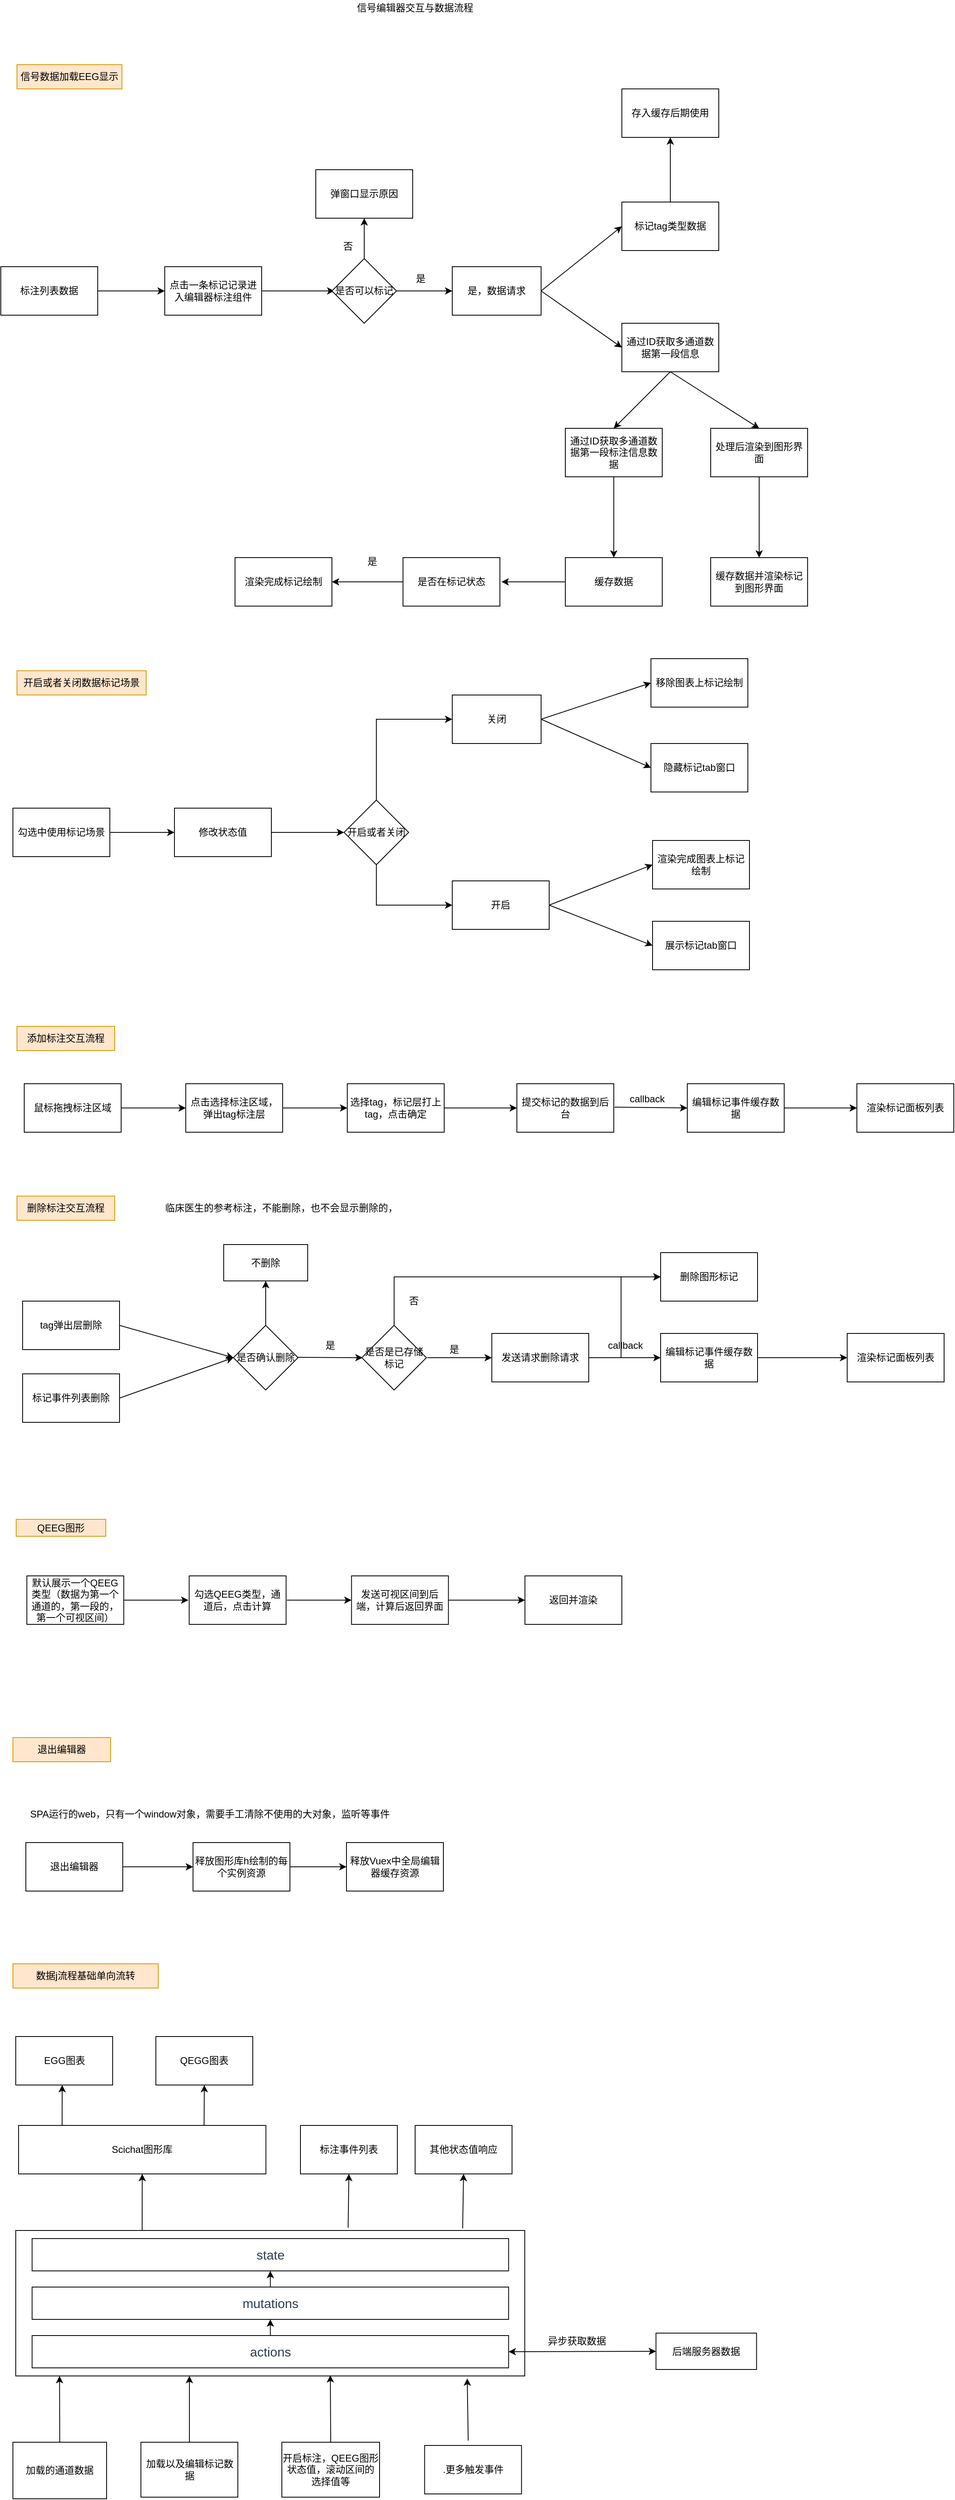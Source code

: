 <mxfile version="16.2.4" type="github">
  <diagram id="apmXh1B8-tmXU-KMJDQS" name="第 1 页">
    <mxGraphModel dx="1422" dy="762" grid="1" gridSize="10" guides="1" tooltips="1" connect="1" arrows="1" fold="1" page="1" pageScale="1" pageWidth="827" pageHeight="1169" math="0" shadow="0">
      <root>
        <mxCell id="0" />
        <mxCell id="1" parent="0" />
        <mxCell id="TZm8ICebYNsH_VxH_NXQ-2" value="标注列表数据" style="rounded=0;whiteSpace=wrap;html=1;" parent="1" vertex="1">
          <mxGeometry x="20" y="340" width="120" height="60" as="geometry" />
        </mxCell>
        <mxCell id="TZm8ICebYNsH_VxH_NXQ-3" value="是，数据请求" style="rounded=0;whiteSpace=wrap;html=1;" parent="1" vertex="1">
          <mxGeometry x="579" y="340" width="110" height="60" as="geometry" />
        </mxCell>
        <mxCell id="TZm8ICebYNsH_VxH_NXQ-4" value="通过ID获取多通道数据第一段信息" style="rounded=0;whiteSpace=wrap;html=1;" parent="1" vertex="1">
          <mxGeometry x="789" y="410" width="120" height="60" as="geometry" />
        </mxCell>
        <mxCell id="TZm8ICebYNsH_VxH_NXQ-7" value="处理后渲染到图形界面" style="rounded=0;whiteSpace=wrap;html=1;" parent="1" vertex="1">
          <mxGeometry x="899" y="540" width="120" height="60" as="geometry" />
        </mxCell>
        <mxCell id="TZm8ICebYNsH_VxH_NXQ-8" value="" style="endArrow=classic;html=1;rounded=0;exitX=0.5;exitY=1;exitDx=0;exitDy=0;entryX=0.5;entryY=0;entryDx=0;entryDy=0;" parent="1" source="TZm8ICebYNsH_VxH_NXQ-4" target="TZm8ICebYNsH_VxH_NXQ-7" edge="1">
          <mxGeometry width="50" height="50" relative="1" as="geometry">
            <mxPoint x="799" y="610" as="sourcePoint" />
            <mxPoint x="829" y="490" as="targetPoint" />
          </mxGeometry>
        </mxCell>
        <mxCell id="TZm8ICebYNsH_VxH_NXQ-13" value="默认展示一个QEEG类型（数据为第一个通道的，第一段的，第一个可视区间）" style="rounded=0;whiteSpace=wrap;html=1;" parent="1" vertex="1">
          <mxGeometry x="52.25" y="1960" width="120" height="60" as="geometry" />
        </mxCell>
        <mxCell id="TZm8ICebYNsH_VxH_NXQ-14" value="" style="endArrow=classic;html=1;rounded=0;exitX=1;exitY=0.5;exitDx=0;exitDy=0;" parent="1" source="TZm8ICebYNsH_VxH_NXQ-13" edge="1">
          <mxGeometry width="50" height="50" relative="1" as="geometry">
            <mxPoint x="232.25" y="2020" as="sourcePoint" />
            <mxPoint x="252.25" y="1990" as="targetPoint" />
          </mxGeometry>
        </mxCell>
        <mxCell id="TZm8ICebYNsH_VxH_NXQ-15" value="发送可视区间到后端，计算后返回界面" style="rounded=0;whiteSpace=wrap;html=1;" parent="1" vertex="1">
          <mxGeometry x="454.25" y="1960" width="120" height="60" as="geometry" />
        </mxCell>
        <mxCell id="TZm8ICebYNsH_VxH_NXQ-16" value="" style="endArrow=classic;html=1;rounded=0;exitX=1;exitY=0.5;exitDx=0;exitDy=0;entryX=0;entryY=0.5;entryDx=0;entryDy=0;" parent="1" source="TZm8ICebYNsH_VxH_NXQ-15" target="TZm8ICebYNsH_VxH_NXQ-17" edge="1">
          <mxGeometry width="50" height="50" relative="1" as="geometry">
            <mxPoint x="509.25" y="2240" as="sourcePoint" />
            <mxPoint x="529.25" y="2200" as="targetPoint" />
          </mxGeometry>
        </mxCell>
        <mxCell id="TZm8ICebYNsH_VxH_NXQ-17" value="返回并渲染" style="rounded=0;whiteSpace=wrap;html=1;" parent="1" vertex="1">
          <mxGeometry x="669" y="1960" width="120" height="60" as="geometry" />
        </mxCell>
        <mxCell id="TZm8ICebYNsH_VxH_NXQ-19" value="鼠标拖拽标注区域" style="rounded=0;whiteSpace=wrap;html=1;" parent="1" vertex="1">
          <mxGeometry x="49" y="1351" width="120" height="60" as="geometry" />
        </mxCell>
        <mxCell id="TZm8ICebYNsH_VxH_NXQ-21" value="信号编辑器交互与数据流程" style="text;html=1;strokeColor=none;fillColor=none;align=center;verticalAlign=middle;whiteSpace=wrap;rounded=0;" parent="1" vertex="1">
          <mxGeometry x="460" y="10" width="146" height="20" as="geometry" />
        </mxCell>
        <mxCell id="TZm8ICebYNsH_VxH_NXQ-84" value="" style="edgeStyle=orthogonalEdgeStyle;rounded=0;orthogonalLoop=1;jettySize=auto;html=1;" parent="1" source="TZm8ICebYNsH_VxH_NXQ-22" target="TZm8ICebYNsH_VxH_NXQ-33" edge="1">
          <mxGeometry relative="1" as="geometry" />
        </mxCell>
        <mxCell id="TZm8ICebYNsH_VxH_NXQ-22" value="点击选择标注区域，弹出tag标注层" style="rounded=0;whiteSpace=wrap;html=1;" parent="1" vertex="1">
          <mxGeometry x="249" y="1351" width="120" height="60" as="geometry" />
        </mxCell>
        <mxCell id="TZm8ICebYNsH_VxH_NXQ-26" value="标记tag类型数据" style="rounded=0;whiteSpace=wrap;html=1;" parent="1" vertex="1">
          <mxGeometry x="789" y="260" width="120" height="60" as="geometry" />
        </mxCell>
        <mxCell id="TZm8ICebYNsH_VxH_NXQ-27" value="通过ID获取多通道数据第一段标注信息数据" style="rounded=0;whiteSpace=wrap;html=1;" parent="1" vertex="1">
          <mxGeometry x="719" y="540" width="120" height="60" as="geometry" />
        </mxCell>
        <mxCell id="TZm8ICebYNsH_VxH_NXQ-28" value="" style="endArrow=classic;html=1;rounded=0;exitX=1;exitY=0.5;exitDx=0;exitDy=0;entryX=0;entryY=0.5;entryDx=0;entryDy=0;" parent="1" source="TZm8ICebYNsH_VxH_NXQ-3" target="TZm8ICebYNsH_VxH_NXQ-4" edge="1">
          <mxGeometry width="50" height="50" relative="1" as="geometry">
            <mxPoint x="719" y="400" as="sourcePoint" />
            <mxPoint x="779" y="370" as="targetPoint" />
          </mxGeometry>
        </mxCell>
        <mxCell id="TZm8ICebYNsH_VxH_NXQ-32" value="" style="endArrow=classic;html=1;rounded=0;entryX=0;entryY=0.5;entryDx=0;entryDy=0;" parent="1" target="TZm8ICebYNsH_VxH_NXQ-26" edge="1">
          <mxGeometry width="50" height="50" relative="1" as="geometry">
            <mxPoint x="689" y="370" as="sourcePoint" />
            <mxPoint x="759" y="210" as="targetPoint" />
          </mxGeometry>
        </mxCell>
        <mxCell id="TZm8ICebYNsH_VxH_NXQ-33" value="选择tag，标记层打上tag，点击确定" style="rounded=0;whiteSpace=wrap;html=1;" parent="1" vertex="1">
          <mxGeometry x="449" y="1351" width="120" height="60" as="geometry" />
        </mxCell>
        <mxCell id="TZm8ICebYNsH_VxH_NXQ-35" value="提交标记的数据到后台" style="rounded=0;whiteSpace=wrap;html=1;" parent="1" vertex="1">
          <mxGeometry x="659" y="1351" width="120" height="60" as="geometry" />
        </mxCell>
        <mxCell id="TZm8ICebYNsH_VxH_NXQ-37" value="缓存数据并渲染标记到图形界面" style="rounded=0;whiteSpace=wrap;html=1;" parent="1" vertex="1">
          <mxGeometry x="899" y="700" width="120" height="60" as="geometry" />
        </mxCell>
        <mxCell id="TZm8ICebYNsH_VxH_NXQ-40" value="渲染完成标记绘制" style="rounded=0;whiteSpace=wrap;html=1;" parent="1" vertex="1">
          <mxGeometry x="310" y="700" width="120" height="60" as="geometry" />
        </mxCell>
        <mxCell id="TZm8ICebYNsH_VxH_NXQ-44" value="点击一条标记记录进入编辑器标注组件" style="rounded=0;whiteSpace=wrap;html=1;" parent="1" vertex="1">
          <mxGeometry x="223" y="340" width="120" height="60" as="geometry" />
        </mxCell>
        <mxCell id="TZm8ICebYNsH_VxH_NXQ-48" value="" style="endArrow=classic;html=1;rounded=0;exitX=1;exitY=0.5;exitDx=0;exitDy=0;entryX=0;entryY=0.5;entryDx=0;entryDy=0;" parent="1" source="TZm8ICebYNsH_VxH_NXQ-2" target="TZm8ICebYNsH_VxH_NXQ-44" edge="1">
          <mxGeometry width="50" height="50" relative="1" as="geometry">
            <mxPoint x="153" y="480" as="sourcePoint" />
            <mxPoint x="203" y="430" as="targetPoint" />
          </mxGeometry>
        </mxCell>
        <mxCell id="TZm8ICebYNsH_VxH_NXQ-49" value="" style="endArrow=classic;html=1;rounded=0;exitX=1;exitY=0.5;exitDx=0;exitDy=0;entryX=0;entryY=0.5;entryDx=0;entryDy=0;" parent="1" source="TZm8ICebYNsH_VxH_NXQ-44" edge="1">
          <mxGeometry width="50" height="50" relative="1" as="geometry">
            <mxPoint x="383" y="480" as="sourcePoint" />
            <mxPoint x="433" y="370" as="targetPoint" />
          </mxGeometry>
        </mxCell>
        <mxCell id="TZm8ICebYNsH_VxH_NXQ-52" value="存入缓存后期使用" style="rounded=0;whiteSpace=wrap;html=1;" parent="1" vertex="1">
          <mxGeometry x="789" y="120" width="120" height="60" as="geometry" />
        </mxCell>
        <mxCell id="TZm8ICebYNsH_VxH_NXQ-53" value="" style="endArrow=classic;html=1;rounded=0;exitX=0.5;exitY=0;exitDx=0;exitDy=0;entryX=0.5;entryY=1;entryDx=0;entryDy=0;" parent="1" source="TZm8ICebYNsH_VxH_NXQ-26" target="TZm8ICebYNsH_VxH_NXQ-52" edge="1">
          <mxGeometry width="50" height="50" relative="1" as="geometry">
            <mxPoint x="829" y="240" as="sourcePoint" />
            <mxPoint x="879" y="190" as="targetPoint" />
          </mxGeometry>
        </mxCell>
        <mxCell id="TZm8ICebYNsH_VxH_NXQ-54" value="" style="endArrow=classic;html=1;rounded=0;exitX=0.5;exitY=1;exitDx=0;exitDy=0;entryX=0.5;entryY=0;entryDx=0;entryDy=0;" parent="1" source="TZm8ICebYNsH_VxH_NXQ-7" target="TZm8ICebYNsH_VxH_NXQ-37" edge="1">
          <mxGeometry width="50" height="50" relative="1" as="geometry">
            <mxPoint x="689" y="730" as="sourcePoint" />
            <mxPoint x="739" y="680" as="targetPoint" />
          </mxGeometry>
        </mxCell>
        <mxCell id="TZm8ICebYNsH_VxH_NXQ-55" value="" style="endArrow=classic;html=1;rounded=0;entryX=0.5;entryY=0;entryDx=0;entryDy=0;" parent="1" target="TZm8ICebYNsH_VxH_NXQ-27" edge="1">
          <mxGeometry width="50" height="50" relative="1" as="geometry">
            <mxPoint x="849" y="470" as="sourcePoint" />
            <mxPoint x="709" y="490" as="targetPoint" />
          </mxGeometry>
        </mxCell>
        <mxCell id="TZm8ICebYNsH_VxH_NXQ-59" value="勾选中使用标记场景" style="rounded=0;whiteSpace=wrap;html=1;" parent="1" vertex="1">
          <mxGeometry x="35" y="1010" width="120" height="60" as="geometry" />
        </mxCell>
        <mxCell id="TZm8ICebYNsH_VxH_NXQ-60" value="展示标记tab窗口" style="rounded=0;whiteSpace=wrap;html=1;" parent="1" vertex="1">
          <mxGeometry x="827" y="1150" width="120" height="60" as="geometry" />
        </mxCell>
        <mxCell id="TZm8ICebYNsH_VxH_NXQ-62" value="是否可以标记" style="rhombus;whiteSpace=wrap;html=1;" parent="1" vertex="1">
          <mxGeometry x="430" y="330" width="80" height="80" as="geometry" />
        </mxCell>
        <mxCell id="TZm8ICebYNsH_VxH_NXQ-63" value="" style="endArrow=classic;html=1;rounded=0;exitX=1;exitY=0.5;exitDx=0;exitDy=0;entryX=0;entryY=0.5;entryDx=0;entryDy=0;" parent="1" source="TZm8ICebYNsH_VxH_NXQ-62" target="TZm8ICebYNsH_VxH_NXQ-3" edge="1">
          <mxGeometry width="50" height="50" relative="1" as="geometry">
            <mxPoint x="560" y="480" as="sourcePoint" />
            <mxPoint x="610" y="430" as="targetPoint" />
          </mxGeometry>
        </mxCell>
        <mxCell id="TZm8ICebYNsH_VxH_NXQ-64" value="" style="endArrow=classic;html=1;rounded=0;exitX=0.5;exitY=0;exitDx=0;exitDy=0;" parent="1" source="TZm8ICebYNsH_VxH_NXQ-62" edge="1">
          <mxGeometry width="50" height="50" relative="1" as="geometry">
            <mxPoint x="480" y="270" as="sourcePoint" />
            <mxPoint x="470" y="280" as="targetPoint" />
          </mxGeometry>
        </mxCell>
        <mxCell id="TZm8ICebYNsH_VxH_NXQ-65" value="弹窗口显示原因" style="rounded=0;whiteSpace=wrap;html=1;" parent="1" vertex="1">
          <mxGeometry x="410" y="220" width="120" height="60" as="geometry" />
        </mxCell>
        <mxCell id="TZm8ICebYNsH_VxH_NXQ-66" value="否" style="text;html=1;strokeColor=none;fillColor=none;align=center;verticalAlign=middle;whiteSpace=wrap;rounded=0;" parent="1" vertex="1">
          <mxGeometry x="420" y="300" width="60" height="30" as="geometry" />
        </mxCell>
        <mxCell id="TZm8ICebYNsH_VxH_NXQ-67" value="是" style="text;html=1;strokeColor=none;fillColor=none;align=center;verticalAlign=middle;whiteSpace=wrap;rounded=0;" parent="1" vertex="1">
          <mxGeometry x="510" y="340" width="60" height="30" as="geometry" />
        </mxCell>
        <mxCell id="TZm8ICebYNsH_VxH_NXQ-68" value="修改状态值" style="rounded=0;whiteSpace=wrap;html=1;" parent="1" vertex="1">
          <mxGeometry x="235" y="1010" width="120" height="60" as="geometry" />
        </mxCell>
        <mxCell id="TZm8ICebYNsH_VxH_NXQ-69" value="" style="endArrow=classic;html=1;rounded=0;exitX=1;exitY=0.5;exitDx=0;exitDy=0;" parent="1" source="TZm8ICebYNsH_VxH_NXQ-59" target="TZm8ICebYNsH_VxH_NXQ-68" edge="1">
          <mxGeometry width="50" height="50" relative="1" as="geometry">
            <mxPoint x="245" y="1170" as="sourcePoint" />
            <mxPoint x="295" y="1120" as="targetPoint" />
          </mxGeometry>
        </mxCell>
        <mxCell id="TZm8ICebYNsH_VxH_NXQ-74" value="是否在标记状态" style="rounded=0;whiteSpace=wrap;html=1;" parent="1" vertex="1">
          <mxGeometry x="518" y="700" width="120" height="60" as="geometry" />
        </mxCell>
        <mxCell id="TZm8ICebYNsH_VxH_NXQ-75" value="" style="endArrow=classic;html=1;rounded=0;exitX=0.5;exitY=1;exitDx=0;exitDy=0;entryX=0.5;entryY=0;entryDx=0;entryDy=0;" parent="1" source="TZm8ICebYNsH_VxH_NXQ-27" target="TZm8ICebYNsH_VxH_NXQ-171" edge="1">
          <mxGeometry width="50" height="50" relative="1" as="geometry">
            <mxPoint x="760" y="680" as="sourcePoint" />
            <mxPoint x="790" y="660" as="targetPoint" />
          </mxGeometry>
        </mxCell>
        <mxCell id="TZm8ICebYNsH_VxH_NXQ-76" value="" style="endArrow=classic;html=1;rounded=0;exitX=0;exitY=0.5;exitDx=0;exitDy=0;" parent="1" source="TZm8ICebYNsH_VxH_NXQ-74" edge="1">
          <mxGeometry width="50" height="50" relative="1" as="geometry">
            <mxPoint x="420" y="760" as="sourcePoint" />
            <mxPoint x="430" y="730" as="targetPoint" />
          </mxGeometry>
        </mxCell>
        <mxCell id="TZm8ICebYNsH_VxH_NXQ-77" value="是" style="text;html=1;strokeColor=none;fillColor=none;align=center;verticalAlign=middle;whiteSpace=wrap;rounded=0;" parent="1" vertex="1">
          <mxGeometry x="450" y="690" width="60" height="30" as="geometry" />
        </mxCell>
        <mxCell id="TZm8ICebYNsH_VxH_NXQ-79" value="渲染完成图表上标记绘制" style="rounded=0;whiteSpace=wrap;html=1;" parent="1" vertex="1">
          <mxGeometry x="827" y="1050" width="120" height="60" as="geometry" />
        </mxCell>
        <mxCell id="TZm8ICebYNsH_VxH_NXQ-81" value="信号数据加载EEG显示" style="text;html=1;strokeColor=#d79b00;fillColor=#ffe6cc;align=center;verticalAlign=middle;whiteSpace=wrap;rounded=0;" parent="1" vertex="1">
          <mxGeometry x="40" y="90" width="130" height="30" as="geometry" />
        </mxCell>
        <mxCell id="TZm8ICebYNsH_VxH_NXQ-82" value="开启或者关闭数据标记场景" style="text;html=1;strokeColor=#d79b00;fillColor=#ffe6cc;align=center;verticalAlign=middle;whiteSpace=wrap;rounded=0;" parent="1" vertex="1">
          <mxGeometry x="40" y="840" width="160" height="30" as="geometry" />
        </mxCell>
        <mxCell id="TZm8ICebYNsH_VxH_NXQ-85" value="添加标注交互流程" style="text;html=1;strokeColor=#d79b00;fillColor=#ffe6cc;align=center;verticalAlign=middle;whiteSpace=wrap;rounded=0;" parent="1" vertex="1">
          <mxGeometry x="40" y="1280" width="121" height="30" as="geometry" />
        </mxCell>
        <mxCell id="TZm8ICebYNsH_VxH_NXQ-87" value="" style="endArrow=classic;html=1;rounded=0;exitX=1;exitY=0.5;exitDx=0;exitDy=0;entryX=0;entryY=0.5;entryDx=0;entryDy=0;" parent="1" source="TZm8ICebYNsH_VxH_NXQ-19" target="TZm8ICebYNsH_VxH_NXQ-22" edge="1">
          <mxGeometry width="50" height="50" relative="1" as="geometry">
            <mxPoint x="189" y="1411" as="sourcePoint" />
            <mxPoint x="239" y="1361" as="targetPoint" />
          </mxGeometry>
        </mxCell>
        <mxCell id="TZm8ICebYNsH_VxH_NXQ-88" value="" style="endArrow=classic;html=1;rounded=0;exitX=1;exitY=0.5;exitDx=0;exitDy=0;entryX=0;entryY=0.5;entryDx=0;entryDy=0;" parent="1" source="TZm8ICebYNsH_VxH_NXQ-33" target="TZm8ICebYNsH_VxH_NXQ-35" edge="1">
          <mxGeometry width="50" height="50" relative="1" as="geometry">
            <mxPoint x="629" y="1491" as="sourcePoint" />
            <mxPoint x="679" y="1441" as="targetPoint" />
          </mxGeometry>
        </mxCell>
        <mxCell id="TZm8ICebYNsH_VxH_NXQ-94" value="开启或者关闭" style="rhombus;whiteSpace=wrap;html=1;" parent="1" vertex="1">
          <mxGeometry x="445" y="1000" width="80" height="80" as="geometry" />
        </mxCell>
        <mxCell id="TZm8ICebYNsH_VxH_NXQ-95" value="" style="endArrow=classic;html=1;rounded=0;exitX=1;exitY=0.5;exitDx=0;exitDy=0;entryX=0;entryY=0.5;entryDx=0;entryDy=0;" parent="1" source="TZm8ICebYNsH_VxH_NXQ-68" target="TZm8ICebYNsH_VxH_NXQ-94" edge="1">
          <mxGeometry width="50" height="50" relative="1" as="geometry">
            <mxPoint x="415" y="1170" as="sourcePoint" />
            <mxPoint x="465" y="1120" as="targetPoint" />
          </mxGeometry>
        </mxCell>
        <mxCell id="TZm8ICebYNsH_VxH_NXQ-96" value="" style="endArrow=classic;html=1;rounded=0;exitX=0.5;exitY=1;exitDx=0;exitDy=0;entryX=0;entryY=0.5;entryDx=0;entryDy=0;" parent="1" source="TZm8ICebYNsH_VxH_NXQ-94" target="TZm8ICebYNsH_VxH_NXQ-100" edge="1">
          <mxGeometry width="50" height="50" relative="1" as="geometry">
            <mxPoint x="555" y="1070" as="sourcePoint" />
            <mxPoint x="615" y="1040" as="targetPoint" />
            <Array as="points">
              <mxPoint x="485" y="1130" />
            </Array>
          </mxGeometry>
        </mxCell>
        <mxCell id="TZm8ICebYNsH_VxH_NXQ-100" value="开启" style="rounded=0;whiteSpace=wrap;html=1;" parent="1" vertex="1">
          <mxGeometry x="579" y="1100" width="120" height="60" as="geometry" />
        </mxCell>
        <mxCell id="TZm8ICebYNsH_VxH_NXQ-101" value="" style="endArrow=classic;html=1;rounded=0;exitX=1;exitY=0.5;exitDx=0;exitDy=0;entryX=0;entryY=0.5;entryDx=0;entryDy=0;" parent="1" source="TZm8ICebYNsH_VxH_NXQ-100" target="TZm8ICebYNsH_VxH_NXQ-79" edge="1">
          <mxGeometry width="50" height="50" relative="1" as="geometry">
            <mxPoint x="684" y="1220" as="sourcePoint" />
            <mxPoint x="734" y="1170" as="targetPoint" />
          </mxGeometry>
        </mxCell>
        <mxCell id="TZm8ICebYNsH_VxH_NXQ-102" value="" style="endArrow=classic;html=1;rounded=0;exitX=1;exitY=0.5;exitDx=0;exitDy=0;entryX=0;entryY=0.5;entryDx=0;entryDy=0;" parent="1" source="TZm8ICebYNsH_VxH_NXQ-100" target="TZm8ICebYNsH_VxH_NXQ-60" edge="1">
          <mxGeometry width="50" height="50" relative="1" as="geometry">
            <mxPoint x="674" y="1220" as="sourcePoint" />
            <mxPoint x="724" y="1170" as="targetPoint" />
          </mxGeometry>
        </mxCell>
        <mxCell id="TZm8ICebYNsH_VxH_NXQ-103" value="" style="endArrow=classic;html=1;rounded=0;exitX=0.5;exitY=0;exitDx=0;exitDy=0;entryX=0;entryY=0.5;entryDx=0;entryDy=0;" parent="1" source="TZm8ICebYNsH_VxH_NXQ-94" target="TZm8ICebYNsH_VxH_NXQ-104" edge="1">
          <mxGeometry width="50" height="50" relative="1" as="geometry">
            <mxPoint x="465" y="990" as="sourcePoint" />
            <mxPoint x="485" y="930" as="targetPoint" />
            <Array as="points">
              <mxPoint x="485" y="900" />
            </Array>
          </mxGeometry>
        </mxCell>
        <mxCell id="TZm8ICebYNsH_VxH_NXQ-104" value="关闭" style="rounded=0;whiteSpace=wrap;html=1;" parent="1" vertex="1">
          <mxGeometry x="579" y="870" width="110" height="60" as="geometry" />
        </mxCell>
        <mxCell id="TZm8ICebYNsH_VxH_NXQ-106" value="隐藏标记tab窗口" style="rounded=0;whiteSpace=wrap;html=1;" parent="1" vertex="1">
          <mxGeometry x="825" y="930" width="120" height="60" as="geometry" />
        </mxCell>
        <mxCell id="TZm8ICebYNsH_VxH_NXQ-107" value="移除图表上标记绘制" style="rounded=0;whiteSpace=wrap;html=1;" parent="1" vertex="1">
          <mxGeometry x="825" y="825" width="120" height="60" as="geometry" />
        </mxCell>
        <mxCell id="TZm8ICebYNsH_VxH_NXQ-108" value="" style="endArrow=classic;html=1;rounded=0;exitX=1;exitY=0.5;exitDx=0;exitDy=0;entryX=0;entryY=0.5;entryDx=0;entryDy=0;" parent="1" source="TZm8ICebYNsH_VxH_NXQ-104" target="TZm8ICebYNsH_VxH_NXQ-107" edge="1">
          <mxGeometry width="50" height="50" relative="1" as="geometry">
            <mxPoint x="695" y="900" as="sourcePoint" />
            <mxPoint x="805" y="840" as="targetPoint" />
          </mxGeometry>
        </mxCell>
        <mxCell id="TZm8ICebYNsH_VxH_NXQ-109" value="" style="endArrow=classic;html=1;rounded=0;exitX=1;exitY=0.5;exitDx=0;exitDy=0;entryX=0;entryY=0.5;entryDx=0;entryDy=0;" parent="1" source="TZm8ICebYNsH_VxH_NXQ-104" target="TZm8ICebYNsH_VxH_NXQ-106" edge="1">
          <mxGeometry width="50" height="50" relative="1" as="geometry">
            <mxPoint x="725" y="1010" as="sourcePoint" />
            <mxPoint x="775" y="960" as="targetPoint" />
          </mxGeometry>
        </mxCell>
        <mxCell id="TZm8ICebYNsH_VxH_NXQ-110" value="编辑标记事件缓存数据" style="rounded=0;whiteSpace=wrap;html=1;" parent="1" vertex="1">
          <mxGeometry x="870" y="1351" width="120" height="60" as="geometry" />
        </mxCell>
        <mxCell id="TZm8ICebYNsH_VxH_NXQ-111" value="" style="endArrow=classic;html=1;rounded=0;entryX=0;entryY=0.5;entryDx=0;entryDy=0;" parent="1" target="TZm8ICebYNsH_VxH_NXQ-110" edge="1">
          <mxGeometry width="50" height="50" relative="1" as="geometry">
            <mxPoint x="780" y="1380" as="sourcePoint" />
            <mxPoint x="840" y="1360" as="targetPoint" />
          </mxGeometry>
        </mxCell>
        <mxCell id="TZm8ICebYNsH_VxH_NXQ-112" value="callback" style="text;html=1;align=center;verticalAlign=middle;resizable=0;points=[];autosize=1;strokeColor=none;fillColor=none;" parent="1" vertex="1">
          <mxGeometry x="790" y="1360" width="60" height="20" as="geometry" />
        </mxCell>
        <mxCell id="TZm8ICebYNsH_VxH_NXQ-113" value="渲染标记面板列表" style="rounded=0;whiteSpace=wrap;html=1;" parent="1" vertex="1">
          <mxGeometry x="1080" y="1351" width="120" height="60" as="geometry" />
        </mxCell>
        <mxCell id="TZm8ICebYNsH_VxH_NXQ-114" value="" style="endArrow=classic;html=1;rounded=0;exitX=1;exitY=0.5;exitDx=0;exitDy=0;entryX=0;entryY=0.5;entryDx=0;entryDy=0;" parent="1" source="TZm8ICebYNsH_VxH_NXQ-110" target="TZm8ICebYNsH_VxH_NXQ-113" edge="1">
          <mxGeometry width="50" height="50" relative="1" as="geometry">
            <mxPoint x="1020" y="1400" as="sourcePoint" />
            <mxPoint x="1070" y="1350" as="targetPoint" />
          </mxGeometry>
        </mxCell>
        <mxCell id="TZm8ICebYNsH_VxH_NXQ-115" value="删除标注交互流程" style="text;html=1;strokeColor=#d79b00;fillColor=#ffe6cc;align=center;verticalAlign=middle;whiteSpace=wrap;rounded=0;" parent="1" vertex="1">
          <mxGeometry x="40" y="1490" width="121" height="30" as="geometry" />
        </mxCell>
        <mxCell id="TZm8ICebYNsH_VxH_NXQ-117" value="tag弹出层删除" style="rounded=0;whiteSpace=wrap;html=1;" parent="1" vertex="1">
          <mxGeometry x="47" y="1620" width="120" height="60" as="geometry" />
        </mxCell>
        <mxCell id="TZm8ICebYNsH_VxH_NXQ-118" value="标记事件列表删除" style="rounded=0;whiteSpace=wrap;html=1;" parent="1" vertex="1">
          <mxGeometry x="47" y="1710" width="120" height="60" as="geometry" />
        </mxCell>
        <mxCell id="TZm8ICebYNsH_VxH_NXQ-121" value="" style="endArrow=classic;html=1;rounded=0;exitX=1;exitY=0.5;exitDx=0;exitDy=0;" parent="1" source="TZm8ICebYNsH_VxH_NXQ-117" edge="1">
          <mxGeometry width="50" height="50" relative="1" as="geometry">
            <mxPoint x="208" y="1680" as="sourcePoint" />
            <mxPoint x="308" y="1690" as="targetPoint" />
          </mxGeometry>
        </mxCell>
        <mxCell id="TZm8ICebYNsH_VxH_NXQ-122" value="" style="endArrow=classic;html=1;rounded=0;exitX=1;exitY=0.5;exitDx=0;exitDy=0;" parent="1" source="TZm8ICebYNsH_VxH_NXQ-118" edge="1">
          <mxGeometry width="50" height="50" relative="1" as="geometry">
            <mxPoint x="228" y="1780" as="sourcePoint" />
            <mxPoint x="308" y="1690" as="targetPoint" />
          </mxGeometry>
        </mxCell>
        <mxCell id="TZm8ICebYNsH_VxH_NXQ-125" value="" style="endArrow=classic;html=1;rounded=0;exitX=1;exitY=0.5;exitDx=0;exitDy=0;" parent="1" edge="1">
          <mxGeometry width="50" height="50" relative="1" as="geometry">
            <mxPoint x="388" y="1689.5" as="sourcePoint" />
            <mxPoint x="468" y="1690" as="targetPoint" />
          </mxGeometry>
        </mxCell>
        <mxCell id="TZm8ICebYNsH_VxH_NXQ-126" value="是否确认删除" style="rhombus;whiteSpace=wrap;html=1;" parent="1" vertex="1">
          <mxGeometry x="308" y="1650" width="80" height="80" as="geometry" />
        </mxCell>
        <mxCell id="TZm8ICebYNsH_VxH_NXQ-127" value="是" style="text;html=1;strokeColor=none;fillColor=none;align=center;verticalAlign=middle;whiteSpace=wrap;rounded=0;" parent="1" vertex="1">
          <mxGeometry x="398" y="1660" width="60" height="30" as="geometry" />
        </mxCell>
        <mxCell id="TZm8ICebYNsH_VxH_NXQ-128" value="是否是已存储标记" style="rhombus;whiteSpace=wrap;html=1;" parent="1" vertex="1">
          <mxGeometry x="467" y="1650" width="80" height="80" as="geometry" />
        </mxCell>
        <mxCell id="TZm8ICebYNsH_VxH_NXQ-129" value="" style="endArrow=classic;html=1;rounded=0;exitX=0.5;exitY=0;exitDx=0;exitDy=0;entryX=0.5;entryY=1;entryDx=0;entryDy=0;" parent="1" source="TZm8ICebYNsH_VxH_NXQ-126" target="TZm8ICebYNsH_VxH_NXQ-130" edge="1">
          <mxGeometry width="50" height="50" relative="1" as="geometry">
            <mxPoint x="328" y="1650" as="sourcePoint" />
            <mxPoint x="348" y="1590" as="targetPoint" />
          </mxGeometry>
        </mxCell>
        <mxCell id="TZm8ICebYNsH_VxH_NXQ-130" value="不删除" style="rounded=0;whiteSpace=wrap;html=1;" parent="1" vertex="1">
          <mxGeometry x="296" y="1550" width="104" height="45" as="geometry" />
        </mxCell>
        <mxCell id="TZm8ICebYNsH_VxH_NXQ-132" value="" style="endArrow=classic;html=1;rounded=0;" parent="1" edge="1">
          <mxGeometry width="50" height="50" relative="1" as="geometry">
            <mxPoint x="548" y="1690" as="sourcePoint" />
            <mxPoint x="628" y="1690" as="targetPoint" />
          </mxGeometry>
        </mxCell>
        <mxCell id="TZm8ICebYNsH_VxH_NXQ-133" value="是" style="text;html=1;align=center;verticalAlign=middle;resizable=0;points=[];autosize=1;strokeColor=none;fillColor=none;" parent="1" vertex="1">
          <mxGeometry x="566" y="1670" width="30" height="20" as="geometry" />
        </mxCell>
        <mxCell id="TZm8ICebYNsH_VxH_NXQ-134" value="发送请求删除请求" style="rounded=0;whiteSpace=wrap;html=1;" parent="1" vertex="1">
          <mxGeometry x="628" y="1660" width="120" height="60" as="geometry" />
        </mxCell>
        <mxCell id="TZm8ICebYNsH_VxH_NXQ-135" value="&lt;span&gt;编辑标记事件缓存数据&lt;/span&gt;" style="rounded=0;whiteSpace=wrap;html=1;" parent="1" vertex="1">
          <mxGeometry x="837" y="1660" width="120" height="60" as="geometry" />
        </mxCell>
        <mxCell id="TZm8ICebYNsH_VxH_NXQ-136" value="" style="endArrow=classic;html=1;rounded=0;exitX=1;exitY=0.5;exitDx=0;exitDy=0;entryX=0;entryY=0.5;entryDx=0;entryDy=0;" parent="1" source="TZm8ICebYNsH_VxH_NXQ-134" target="TZm8ICebYNsH_VxH_NXQ-135" edge="1">
          <mxGeometry width="50" height="50" relative="1" as="geometry">
            <mxPoint x="788" y="1800" as="sourcePoint" />
            <mxPoint x="838" y="1750" as="targetPoint" />
          </mxGeometry>
        </mxCell>
        <mxCell id="TZm8ICebYNsH_VxH_NXQ-137" value="callback" style="text;html=1;align=center;verticalAlign=middle;resizable=0;points=[];autosize=1;strokeColor=none;fillColor=none;" parent="1" vertex="1">
          <mxGeometry x="763" y="1665" width="60" height="20" as="geometry" />
        </mxCell>
        <mxCell id="TZm8ICebYNsH_VxH_NXQ-138" value="&lt;span&gt;渲染标记面板列表&lt;/span&gt;" style="rounded=0;whiteSpace=wrap;html=1;" parent="1" vertex="1">
          <mxGeometry x="1068" y="1660" width="120" height="60" as="geometry" />
        </mxCell>
        <mxCell id="TZm8ICebYNsH_VxH_NXQ-139" value="" style="endArrow=classic;html=1;rounded=0;exitX=1;exitY=0.5;exitDx=0;exitDy=0;entryX=0;entryY=0.5;entryDx=0;entryDy=0;" parent="1" source="TZm8ICebYNsH_VxH_NXQ-135" target="TZm8ICebYNsH_VxH_NXQ-138" edge="1">
          <mxGeometry width="50" height="50" relative="1" as="geometry">
            <mxPoint x="1028" y="1800" as="sourcePoint" />
            <mxPoint x="1078" y="1750" as="targetPoint" />
          </mxGeometry>
        </mxCell>
        <mxCell id="TZm8ICebYNsH_VxH_NXQ-140" value="" style="endArrow=classic;html=1;rounded=0;exitX=0.5;exitY=0;exitDx=0;exitDy=0;entryX=0;entryY=0.5;entryDx=0;entryDy=0;" parent="1" source="TZm8ICebYNsH_VxH_NXQ-128" target="TZm8ICebYNsH_VxH_NXQ-141" edge="1">
          <mxGeometry width="50" height="50" relative="1" as="geometry">
            <mxPoint x="528" y="1610" as="sourcePoint" />
            <mxPoint x="828" y="1590" as="targetPoint" />
            <Array as="points">
              <mxPoint x="507" y="1590" />
            </Array>
          </mxGeometry>
        </mxCell>
        <mxCell id="TZm8ICebYNsH_VxH_NXQ-141" value="删除图形标记" style="rounded=0;whiteSpace=wrap;html=1;" parent="1" vertex="1">
          <mxGeometry x="837" y="1560" width="120" height="60" as="geometry" />
        </mxCell>
        <mxCell id="TZm8ICebYNsH_VxH_NXQ-142" value="" style="endArrow=classic;html=1;rounded=0;entryX=0;entryY=0.5;entryDx=0;entryDy=0;" parent="1" target="TZm8ICebYNsH_VxH_NXQ-141" edge="1">
          <mxGeometry width="50" height="50" relative="1" as="geometry">
            <mxPoint x="788" y="1690" as="sourcePoint" />
            <mxPoint x="788" y="1560" as="targetPoint" />
            <Array as="points">
              <mxPoint x="788" y="1590" />
            </Array>
          </mxGeometry>
        </mxCell>
        <mxCell id="TZm8ICebYNsH_VxH_NXQ-143" value="否" style="text;html=1;align=center;verticalAlign=middle;resizable=0;points=[];autosize=1;strokeColor=none;fillColor=none;" parent="1" vertex="1">
          <mxGeometry x="516" y="1610" width="30" height="20" as="geometry" />
        </mxCell>
        <mxCell id="TZm8ICebYNsH_VxH_NXQ-144" value="QEEG图形" style="text;html=1;strokeColor=#d79b00;fillColor=#ffe6cc;align=center;verticalAlign=middle;whiteSpace=wrap;rounded=0;" parent="1" vertex="1">
          <mxGeometry x="39" y="1890" width="111" height="21" as="geometry" />
        </mxCell>
        <mxCell id="TZm8ICebYNsH_VxH_NXQ-145" value="数据j流程基础单向流转" style="text;html=1;strokeColor=#d79b00;fillColor=#ffe6cc;align=center;verticalAlign=middle;whiteSpace=wrap;rounded=0;" parent="1" vertex="1">
          <mxGeometry x="35" y="2440" width="180" height="30" as="geometry" />
        </mxCell>
        <mxCell id="TZm8ICebYNsH_VxH_NXQ-164" value="勾选QEEG类型，通道后，点击计算" style="rounded=0;whiteSpace=wrap;html=1;" parent="1" vertex="1">
          <mxGeometry x="253.25" y="1960" width="120" height="60" as="geometry" />
        </mxCell>
        <mxCell id="TZm8ICebYNsH_VxH_NXQ-166" value="" style="endArrow=classic;html=1;rounded=0;entryX=0;entryY=0.5;entryDx=0;entryDy=0;" parent="1" edge="1">
          <mxGeometry width="50" height="50" relative="1" as="geometry">
            <mxPoint x="374.25" y="1990" as="sourcePoint" />
            <mxPoint x="454.25" y="1990" as="targetPoint" />
          </mxGeometry>
        </mxCell>
        <mxCell id="TZm8ICebYNsH_VxH_NXQ-171" value="缓存数据" style="rounded=0;whiteSpace=wrap;html=1;" parent="1" vertex="1">
          <mxGeometry x="719" y="700" width="120" height="60" as="geometry" />
        </mxCell>
        <mxCell id="TZm8ICebYNsH_VxH_NXQ-172" value="" style="endArrow=classic;html=1;rounded=0;exitX=0;exitY=0.5;exitDx=0;exitDy=0;" parent="1" source="TZm8ICebYNsH_VxH_NXQ-171" edge="1">
          <mxGeometry width="50" height="50" relative="1" as="geometry">
            <mxPoint x="640" y="840" as="sourcePoint" />
            <mxPoint x="640" y="730" as="targetPoint" />
          </mxGeometry>
        </mxCell>
        <mxCell id="TZm8ICebYNsH_VxH_NXQ-179" value="Scichat图形库" style="rounded=0;whiteSpace=wrap;html=1;" parent="1" vertex="1">
          <mxGeometry x="42" y="2640" width="306.25" height="60" as="geometry" />
        </mxCell>
        <mxCell id="TZm8ICebYNsH_VxH_NXQ-180" value="EGG图表" style="rounded=0;whiteSpace=wrap;html=1;" parent="1" vertex="1">
          <mxGeometry x="38.5" y="2530" width="120" height="60" as="geometry" />
        </mxCell>
        <mxCell id="TZm8ICebYNsH_VxH_NXQ-181" value="标注事件列表" style="rounded=0;whiteSpace=wrap;html=1;" parent="1" vertex="1">
          <mxGeometry x="391" y="2640" width="120" height="60" as="geometry" />
        </mxCell>
        <mxCell id="TZm8ICebYNsH_VxH_NXQ-182" value="" style="rounded=0;whiteSpace=wrap;html=1;" parent="1" vertex="1">
          <mxGeometry x="38.5" y="2770" width="630.25" height="180" as="geometry" />
        </mxCell>
        <mxCell id="TZm8ICebYNsH_VxH_NXQ-183" value="加载的通道数据" style="rounded=0;whiteSpace=wrap;html=1;" parent="1" vertex="1">
          <mxGeometry x="35" y="3032" width="116" height="70" as="geometry" />
        </mxCell>
        <mxCell id="TZm8ICebYNsH_VxH_NXQ-184" value="退出编辑器" style="rounded=0;whiteSpace=wrap;html=1;" parent="1" vertex="1">
          <mxGeometry x="51" y="2290" width="120" height="60" as="geometry" />
        </mxCell>
        <mxCell id="TZm8ICebYNsH_VxH_NXQ-185" value="退出编辑器" style="text;html=1;strokeColor=#d79b00;fillColor=#ffe6cc;align=center;verticalAlign=middle;whiteSpace=wrap;rounded=0;" parent="1" vertex="1">
          <mxGeometry x="35" y="2160" width="121" height="30" as="geometry" />
        </mxCell>
        <mxCell id="TZm8ICebYNsH_VxH_NXQ-186" value="释放图形库h绘制的每个实例资源" style="rounded=0;whiteSpace=wrap;html=1;" parent="1" vertex="1">
          <mxGeometry x="258" y="2290" width="120" height="60" as="geometry" />
        </mxCell>
        <mxCell id="TZm8ICebYNsH_VxH_NXQ-187" value="" style="endArrow=classic;html=1;rounded=0;exitX=1;exitY=0.5;exitDx=0;exitDy=0;entryX=0;entryY=0.5;entryDx=0;entryDy=0;" parent="1" source="TZm8ICebYNsH_VxH_NXQ-184" target="TZm8ICebYNsH_VxH_NXQ-186" edge="1">
          <mxGeometry width="50" height="50" relative="1" as="geometry">
            <mxPoint x="218" y="2450" as="sourcePoint" />
            <mxPoint x="268" y="2400" as="targetPoint" />
          </mxGeometry>
        </mxCell>
        <mxCell id="TZm8ICebYNsH_VxH_NXQ-188" value="" style="endArrow=classic;html=1;rounded=0;exitX=1;exitY=0.5;exitDx=0;exitDy=0;" parent="1" source="TZm8ICebYNsH_VxH_NXQ-186" edge="1">
          <mxGeometry width="50" height="50" relative="1" as="geometry">
            <mxPoint x="468" y="2340" as="sourcePoint" />
            <mxPoint x="448" y="2320" as="targetPoint" />
          </mxGeometry>
        </mxCell>
        <mxCell id="TZm8ICebYNsH_VxH_NXQ-189" value="释放Vuex中全局编辑器缓存资源" style="rounded=0;whiteSpace=wrap;html=1;" parent="1" vertex="1">
          <mxGeometry x="448" y="2290" width="120" height="60" as="geometry" />
        </mxCell>
        <mxCell id="TZm8ICebYNsH_VxH_NXQ-190" value="SPA运行的web，只有一个window对象，需要手工清除不使用的大对象，监听等事件" style="text;html=1;strokeColor=none;fillColor=none;align=center;verticalAlign=middle;whiteSpace=wrap;rounded=0;" parent="1" vertex="1">
          <mxGeometry x="53" y="2240" width="452" height="30" as="geometry" />
        </mxCell>
        <mxCell id="TZm8ICebYNsH_VxH_NXQ-191" value="" style="endArrow=classic;html=1;rounded=0;exitX=0.5;exitY=0;exitDx=0;exitDy=0;entryX=0.086;entryY=1;entryDx=0;entryDy=0;entryPerimeter=0;" parent="1" source="TZm8ICebYNsH_VxH_NXQ-183" target="TZm8ICebYNsH_VxH_NXQ-182" edge="1">
          <mxGeometry width="50" height="50" relative="1" as="geometry">
            <mxPoint x="88.5" y="3000" as="sourcePoint" />
            <mxPoint x="92.75" y="2960" as="targetPoint" />
          </mxGeometry>
        </mxCell>
        <mxCell id="TZm8ICebYNsH_VxH_NXQ-193" value="加载以及编辑标记数据" style="rounded=0;whiteSpace=wrap;html=1;" parent="1" vertex="1">
          <mxGeometry x="193.5" y="3032" width="120" height="68" as="geometry" />
        </mxCell>
        <mxCell id="TZm8ICebYNsH_VxH_NXQ-194" value="" style="endArrow=classic;html=1;rounded=0;exitX=0.5;exitY=0;exitDx=0;exitDy=0;" parent="1" source="TZm8ICebYNsH_VxH_NXQ-193" edge="1">
          <mxGeometry width="50" height="50" relative="1" as="geometry">
            <mxPoint x="243.5" y="3010" as="sourcePoint" />
            <mxPoint x="253.5" y="2950" as="targetPoint" />
          </mxGeometry>
        </mxCell>
        <mxCell id="TZm8ICebYNsH_VxH_NXQ-195" value="开启标注，QEEG图形状态值，滚动区间的选择值等" style="rounded=0;whiteSpace=wrap;html=1;" parent="1" vertex="1">
          <mxGeometry x="368" y="3032" width="121" height="68" as="geometry" />
        </mxCell>
        <mxCell id="TZm8ICebYNsH_VxH_NXQ-197" value="" style="endArrow=classic;html=1;rounded=0;entryX=0.618;entryY=0.995;entryDx=0;entryDy=0;exitX=0.5;exitY=0;exitDx=0;exitDy=0;entryPerimeter=0;" parent="1" source="TZm8ICebYNsH_VxH_NXQ-195" target="TZm8ICebYNsH_VxH_NXQ-182" edge="1">
          <mxGeometry width="50" height="50" relative="1" as="geometry">
            <mxPoint x="423.5" y="3030" as="sourcePoint" />
            <mxPoint x="473.5" y="2960" as="targetPoint" />
          </mxGeometry>
        </mxCell>
        <mxCell id="TZm8ICebYNsH_VxH_NXQ-199" value=".更多触发事件" style="rounded=0;whiteSpace=wrap;html=1;" parent="1" vertex="1">
          <mxGeometry x="544.75" y="3036" width="120" height="60" as="geometry" />
        </mxCell>
        <mxCell id="TZm8ICebYNsH_VxH_NXQ-200" value="" style="endArrow=classic;html=1;rounded=0;entryX=0.887;entryY=1.017;entryDx=0;entryDy=0;entryPerimeter=0;" parent="1" target="TZm8ICebYNsH_VxH_NXQ-182" edge="1">
          <mxGeometry width="50" height="50" relative="1" as="geometry">
            <mxPoint x="598.75" y="3030" as="sourcePoint" />
            <mxPoint x="598.75" y="2960" as="targetPoint" />
          </mxGeometry>
        </mxCell>
        <mxCell id="TZm8ICebYNsH_VxH_NXQ-202" value="&lt;span style=&quot;color: rgb(44 , 62 , 80) ; font-family: , &amp;#34;blinkmacsystemfont&amp;#34; , &amp;#34;segoe ui&amp;#34; , &amp;#34;roboto&amp;#34; , &amp;#34;oxygen&amp;#34; , &amp;#34;ubuntu&amp;#34; , &amp;#34;cantarell&amp;#34; , &amp;#34;fira sans&amp;#34; , &amp;#34;droid sans&amp;#34; , &amp;#34;helvetica neue&amp;#34; , sans-serif ; font-size: 16px ; text-align: left ; background-color: rgb(255 , 255 , 255)&quot;&gt;actions&lt;/span&gt;" style="rounded=0;whiteSpace=wrap;html=1;" parent="1" vertex="1">
          <mxGeometry x="58.75" y="2900" width="590" height="40" as="geometry" />
        </mxCell>
        <mxCell id="TZm8ICebYNsH_VxH_NXQ-203" value="后端服务器数据" style="rounded=0;whiteSpace=wrap;html=1;" parent="1" vertex="1">
          <mxGeometry x="831.25" y="2897" width="124.5" height="45" as="geometry" />
        </mxCell>
        <mxCell id="TZm8ICebYNsH_VxH_NXQ-206" value="" style="endArrow=classic;startArrow=classic;html=1;rounded=0;exitX=1;exitY=0.5;exitDx=0;exitDy=0;entryX=0;entryY=0.5;entryDx=0;entryDy=0;" parent="1" source="TZm8ICebYNsH_VxH_NXQ-202" target="TZm8ICebYNsH_VxH_NXQ-203" edge="1">
          <mxGeometry width="50" height="50" relative="1" as="geometry">
            <mxPoint x="728.75" y="2950" as="sourcePoint" />
            <mxPoint x="778.75" y="2900" as="targetPoint" />
          </mxGeometry>
        </mxCell>
        <mxCell id="TZm8ICebYNsH_VxH_NXQ-207" value="异步获取数据" style="text;html=1;align=center;verticalAlign=middle;resizable=0;points=[];autosize=1;strokeColor=none;fillColor=none;" parent="1" vertex="1">
          <mxGeometry x="687.75" y="2897" width="90" height="20" as="geometry" />
        </mxCell>
        <mxCell id="TZm8ICebYNsH_VxH_NXQ-208" value="&lt;span style=&quot;color: rgb(44 , 62 , 80) ; font-family: , &amp;#34;blinkmacsystemfont&amp;#34; , &amp;#34;segoe ui&amp;#34; , &amp;#34;roboto&amp;#34; , &amp;#34;oxygen&amp;#34; , &amp;#34;ubuntu&amp;#34; , &amp;#34;cantarell&amp;#34; , &amp;#34;fira sans&amp;#34; , &amp;#34;droid sans&amp;#34; , &amp;#34;helvetica neue&amp;#34; , sans-serif ; font-size: 16px ; background-color: rgb(255 , 255 , 255)&quot;&gt;mutations&lt;/span&gt;" style="rounded=0;whiteSpace=wrap;html=1;" parent="1" vertex="1">
          <mxGeometry x="58.75" y="2840" width="590" height="40" as="geometry" />
        </mxCell>
        <mxCell id="TZm8ICebYNsH_VxH_NXQ-209" value="" style="endArrow=classic;html=1;rounded=0;exitX=0.5;exitY=0;exitDx=0;exitDy=0;entryX=0.5;entryY=1;entryDx=0;entryDy=0;" parent="1" source="TZm8ICebYNsH_VxH_NXQ-202" target="TZm8ICebYNsH_VxH_NXQ-208" edge="1">
          <mxGeometry width="50" height="50" relative="1" as="geometry">
            <mxPoint x="378.75" y="2920" as="sourcePoint" />
            <mxPoint x="428.75" y="2870" as="targetPoint" />
          </mxGeometry>
        </mxCell>
        <mxCell id="TZm8ICebYNsH_VxH_NXQ-210" value="&lt;span style=&quot;color: rgb(44 , 62 , 80) ; font-size: 16px ; background-color: rgb(255 , 255 , 255)&quot;&gt;state&lt;/span&gt;" style="rounded=0;whiteSpace=wrap;html=1;" parent="1" vertex="1">
          <mxGeometry x="58.75" y="2780" width="590" height="40" as="geometry" />
        </mxCell>
        <mxCell id="TZm8ICebYNsH_VxH_NXQ-211" value="" style="endArrow=classic;html=1;rounded=0;exitX=0.5;exitY=0;exitDx=0;exitDy=0;entryX=0.5;entryY=1;entryDx=0;entryDy=0;" parent="1" source="TZm8ICebYNsH_VxH_NXQ-208" target="TZm8ICebYNsH_VxH_NXQ-210" edge="1">
          <mxGeometry width="50" height="50" relative="1" as="geometry">
            <mxPoint x="388.75" y="2860" as="sourcePoint" />
            <mxPoint x="438.75" y="2800" as="targetPoint" />
          </mxGeometry>
        </mxCell>
        <mxCell id="TZm8ICebYNsH_VxH_NXQ-212" value="QEGG图表" style="rounded=0;whiteSpace=wrap;html=1;" parent="1" vertex="1">
          <mxGeometry x="212" y="2530" width="120" height="60" as="geometry" />
        </mxCell>
        <mxCell id="TZm8ICebYNsH_VxH_NXQ-213" value="" style="endArrow=classic;html=1;rounded=0;entryX=0.5;entryY=1;entryDx=0;entryDy=0;" parent="1" target="TZm8ICebYNsH_VxH_NXQ-179" edge="1">
          <mxGeometry width="50" height="50" relative="1" as="geometry">
            <mxPoint x="195" y="2770" as="sourcePoint" />
            <mxPoint x="245" y="2720" as="targetPoint" />
          </mxGeometry>
        </mxCell>
        <mxCell id="TZm8ICebYNsH_VxH_NXQ-214" value="" style="endArrow=classic;html=1;rounded=0;exitX=0.176;exitY=-0.008;exitDx=0;exitDy=0;exitPerimeter=0;" parent="1" source="TZm8ICebYNsH_VxH_NXQ-179" edge="1">
          <mxGeometry width="50" height="50" relative="1" as="geometry">
            <mxPoint x="85" y="2630" as="sourcePoint" />
            <mxPoint x="96" y="2590" as="targetPoint" />
          </mxGeometry>
        </mxCell>
        <mxCell id="TZm8ICebYNsH_VxH_NXQ-215" value="" style="endArrow=classic;html=1;rounded=0;exitX=0.75;exitY=0;exitDx=0;exitDy=0;entryX=0.5;entryY=1;entryDx=0;entryDy=0;" parent="1" source="TZm8ICebYNsH_VxH_NXQ-179" target="TZm8ICebYNsH_VxH_NXQ-212" edge="1">
          <mxGeometry width="50" height="50" relative="1" as="geometry">
            <mxPoint x="265" y="2640" as="sourcePoint" />
            <mxPoint x="315" y="2590" as="targetPoint" />
          </mxGeometry>
        </mxCell>
        <mxCell id="TZm8ICebYNsH_VxH_NXQ-216" value="" style="endArrow=classic;html=1;rounded=0;exitX=0.653;exitY=-0.019;exitDx=0;exitDy=0;exitPerimeter=0;entryX=0.5;entryY=1;entryDx=0;entryDy=0;" parent="1" source="TZm8ICebYNsH_VxH_NXQ-182" target="TZm8ICebYNsH_VxH_NXQ-181" edge="1">
          <mxGeometry width="50" height="50" relative="1" as="geometry">
            <mxPoint x="435" y="2750" as="sourcePoint" />
            <mxPoint x="485" y="2700" as="targetPoint" />
          </mxGeometry>
        </mxCell>
        <mxCell id="TZm8ICebYNsH_VxH_NXQ-218" value="其他状态值响应" style="rounded=0;whiteSpace=wrap;html=1;" parent="1" vertex="1">
          <mxGeometry x="533" y="2640" width="120" height="60" as="geometry" />
        </mxCell>
        <mxCell id="TZm8ICebYNsH_VxH_NXQ-219" value="" style="endArrow=classic;html=1;rounded=0;exitX=0.878;exitY=-0.014;exitDx=0;exitDy=0;exitPerimeter=0;entryX=0.5;entryY=1;entryDx=0;entryDy=0;" parent="1" source="TZm8ICebYNsH_VxH_NXQ-182" target="TZm8ICebYNsH_VxH_NXQ-218" edge="1">
          <mxGeometry width="50" height="50" relative="1" as="geometry">
            <mxPoint x="580" y="2760" as="sourcePoint" />
            <mxPoint x="630" y="2710" as="targetPoint" />
          </mxGeometry>
        </mxCell>
        <mxCell id="G3-BuLnKYCWVLZjfKx1j-2" value="临床医生的参考标注，不能删除，也不会显示删除的，" style="text;html=1;strokeColor=none;fillColor=none;align=center;verticalAlign=middle;whiteSpace=wrap;rounded=0;" vertex="1" parent="1">
          <mxGeometry x="190" y="1490" width="355" height="30" as="geometry" />
        </mxCell>
      </root>
    </mxGraphModel>
  </diagram>
</mxfile>

